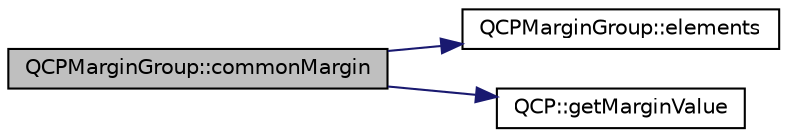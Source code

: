 digraph "QCPMarginGroup::commonMargin"
{
  edge [fontname="Helvetica",fontsize="10",labelfontname="Helvetica",labelfontsize="10"];
  node [fontname="Helvetica",fontsize="10",shape=record];
  rankdir="LR";
  Node14 [label="QCPMarginGroup::commonMargin",height=0.2,width=0.4,color="black", fillcolor="grey75", style="filled", fontcolor="black"];
  Node14 -> Node15 [color="midnightblue",fontsize="10",style="solid",fontname="Helvetica"];
  Node15 [label="QCPMarginGroup::elements",height=0.2,width=0.4,color="black", fillcolor="white", style="filled",URL="$d5/d08/class_q_c_p_margin_group.html#ac967a4dc5fe02ae44aeb43511d5e1bd4"];
  Node14 -> Node16 [color="midnightblue",fontsize="10",style="solid",fontname="Helvetica"];
  Node16 [label="QCP::getMarginValue",height=0.2,width=0.4,color="black", fillcolor="white", style="filled",URL="$d9/d5c/namespace_q_c_p.html#a23a2679d3495c444acc26acc61e35b5b"];
}
